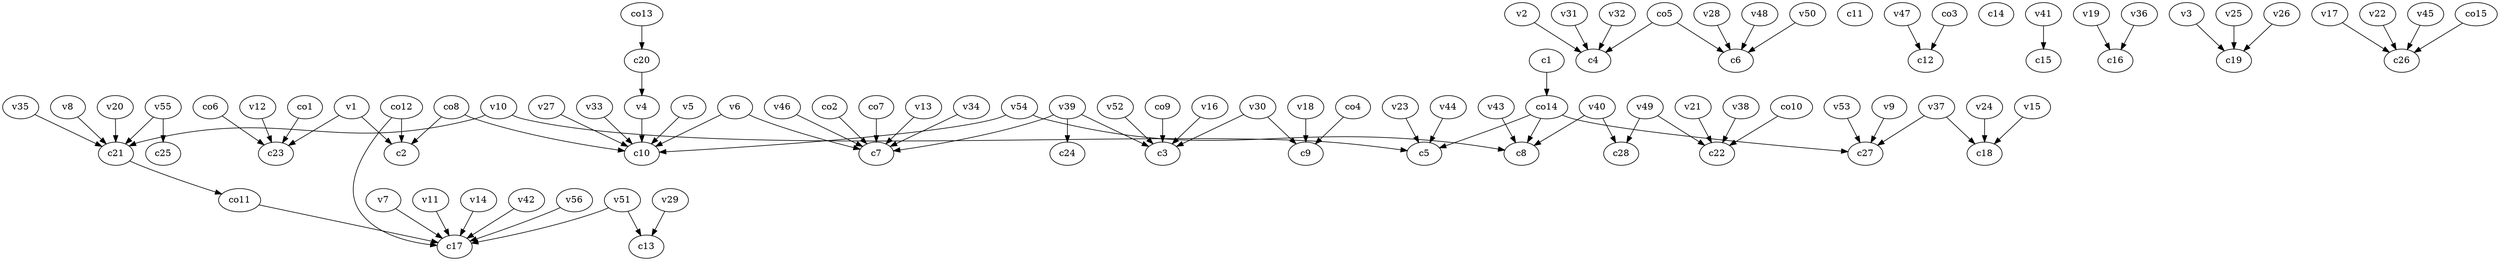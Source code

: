 strict digraph  {
c1;
c2;
c3;
c4;
c5;
c6;
c7;
c8;
c9;
c10;
c11;
c12;
c13;
c14;
c15;
c16;
c17;
c18;
c19;
c20;
c21;
c22;
c23;
c24;
c25;
c26;
c27;
c28;
v1;
v2;
v3;
v4;
v5;
v6;
v7;
v8;
v9;
v10;
v11;
v12;
v13;
v14;
v15;
v16;
v17;
v18;
v19;
v20;
v21;
v22;
v23;
v24;
v25;
v26;
v27;
v28;
v29;
v30;
v31;
v32;
v33;
v34;
v35;
v36;
v37;
v38;
v39;
v40;
v41;
v42;
v43;
v44;
v45;
v46;
v47;
v48;
v49;
v50;
v51;
v52;
v53;
v54;
v55;
v56;
co1;
co2;
co3;
co4;
co5;
co6;
co7;
co8;
co9;
co10;
co11;
co12;
co13;
co14;
co15;
c1 -> co14  [weight=1];
c20 -> v4  [weight=1];
c21 -> co11  [weight=1];
v1 -> c23  [weight=1];
v1 -> c2  [weight=1];
v2 -> c4  [weight=1];
v3 -> c19  [weight=1];
v4 -> c10  [weight=1];
v5 -> c10  [weight=1];
v6 -> c7  [weight=1];
v6 -> c10  [weight=1];
v7 -> c17  [weight=1];
v8 -> c21  [weight=1];
v9 -> c27  [weight=1];
v10 -> c21  [weight=1];
v10 -> c5  [weight=1];
v11 -> c17  [weight=1];
v12 -> c23  [weight=1];
v13 -> c7  [weight=1];
v14 -> c17  [weight=1];
v15 -> c18  [weight=1];
v16 -> c3  [weight=1];
v17 -> c26  [weight=1];
v18 -> c9  [weight=1];
v19 -> c16  [weight=1];
v20 -> c21  [weight=1];
v21 -> c22  [weight=1];
v22 -> c26  [weight=1];
v23 -> c5  [weight=1];
v24 -> c18  [weight=1];
v25 -> c19  [weight=1];
v26 -> c19  [weight=1];
v27 -> c10  [weight=1];
v28 -> c6  [weight=1];
v29 -> c13  [weight=1];
v30 -> c3  [weight=1];
v30 -> c9  [weight=1];
v31 -> c4  [weight=1];
v32 -> c4  [weight=1];
v33 -> c10  [weight=1];
v34 -> c7  [weight=1];
v35 -> c21  [weight=1];
v36 -> c16  [weight=1];
v37 -> c27  [weight=1];
v37 -> c18  [weight=1];
v38 -> c22  [weight=1];
v39 -> c7  [weight=1];
v39 -> c3  [weight=1];
v39 -> c24  [weight=1];
v40 -> c28  [weight=1];
v40 -> c8  [weight=1];
v41 -> c15  [weight=1];
v42 -> c17  [weight=1];
v43 -> c8  [weight=1];
v44 -> c5  [weight=1];
v45 -> c26  [weight=1];
v46 -> c7  [weight=1];
v47 -> c12  [weight=1];
v48 -> c6  [weight=1];
v49 -> c22  [weight=1];
v49 -> c28  [weight=1];
v50 -> c6  [weight=1];
v51 -> c13  [weight=1];
v51 -> c17  [weight=1];
v52 -> c3  [weight=1];
v53 -> c27  [weight=1];
v54 -> c10  [weight=1];
v54 -> c8  [weight=1];
v55 -> c21  [weight=1];
v55 -> c25  [weight=1];
v56 -> c17  [weight=1];
co1 -> c23  [weight=1];
co2 -> c7  [weight=1];
co3 -> c12  [weight=1];
co4 -> c9  [weight=1];
co5 -> c4  [weight=1];
co5 -> c6  [weight=1];
co6 -> c23  [weight=1];
co7 -> c7  [weight=1];
co8 -> c2  [weight=1];
co8 -> c10  [weight=1];
co9 -> c3  [weight=1];
co10 -> c22  [weight=1];
co11 -> c17  [weight=1];
co12 -> c17  [weight=1];
co12 -> c2  [weight=1];
co13 -> c20  [weight=1];
co14 -> c8  [weight=1];
co14 -> c5  [weight=1];
co14 -> c27  [weight=1];
co15 -> c26  [weight=1];
}
